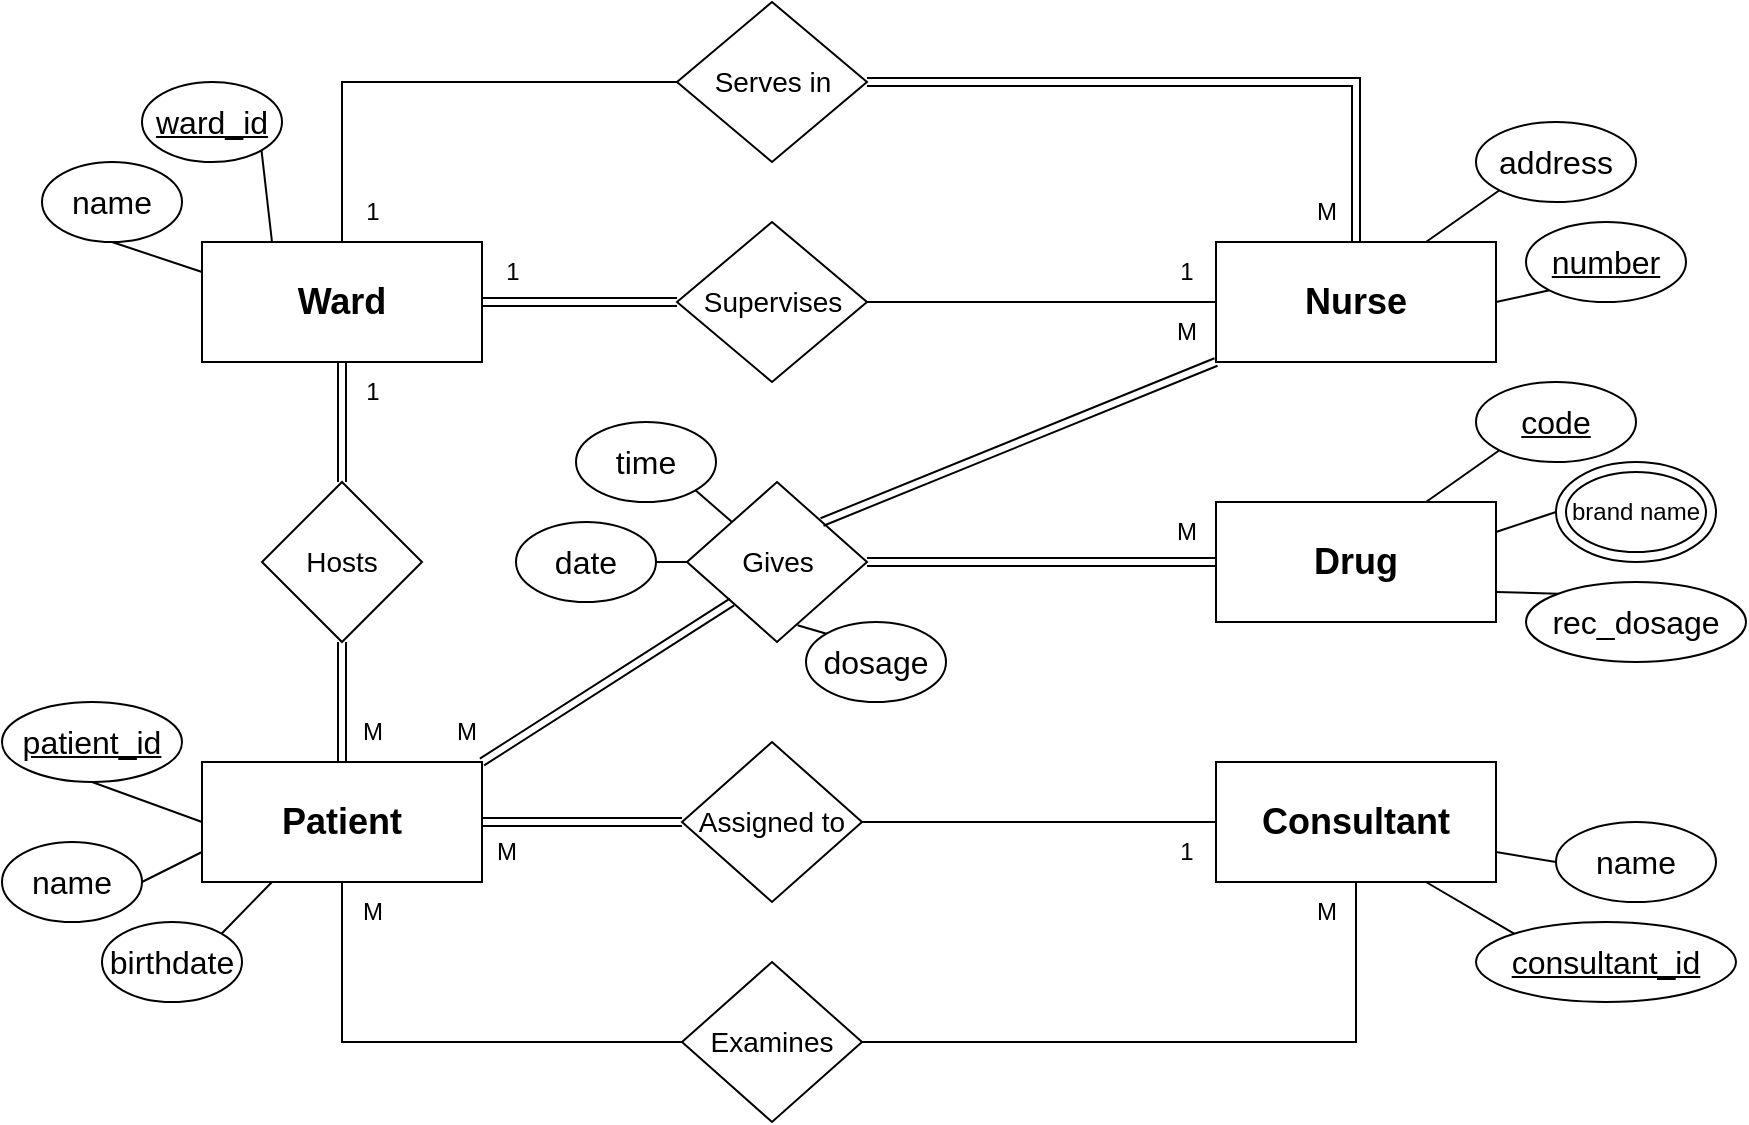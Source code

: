 <mxfile version="24.8.4">
  <diagram name="Page-1" id="iJUWPT20CNTJQqb2S2dw">
    <mxGraphModel dx="1235" dy="601" grid="1" gridSize="10" guides="1" tooltips="1" connect="1" arrows="1" fold="1" page="1" pageScale="1" pageWidth="850" pageHeight="1100" math="0" shadow="0">
      <root>
        <mxCell id="0" />
        <mxCell id="1" parent="0" />
        <mxCell id="aHnmFit9Kkiv0x-u43Mt-1" value="Ward" style="rounded=0;whiteSpace=wrap;html=1;fontSize=18;fontStyle=1" parent="1" vertex="1">
          <mxGeometry x="123" y="130" width="140" height="60" as="geometry" />
        </mxCell>
        <mxCell id="aHnmFit9Kkiv0x-u43Mt-2" value="Consultant" style="rounded=0;whiteSpace=wrap;html=1;fontSize=18;fontStyle=1" parent="1" vertex="1">
          <mxGeometry x="630" y="390" width="140" height="60" as="geometry" />
        </mxCell>
        <mxCell id="aHnmFit9Kkiv0x-u43Mt-3" value="Patient" style="rounded=0;whiteSpace=wrap;html=1;fontSize=18;fontStyle=1" parent="1" vertex="1">
          <mxGeometry x="123" y="390" width="140" height="60" as="geometry" />
        </mxCell>
        <mxCell id="aHnmFit9Kkiv0x-u43Mt-4" value="Nurse" style="rounded=0;whiteSpace=wrap;html=1;fontSize=18;fontStyle=1" parent="1" vertex="1">
          <mxGeometry x="630" y="130" width="140" height="60" as="geometry" />
        </mxCell>
        <mxCell id="aHnmFit9Kkiv0x-u43Mt-5" value="Drug" style="rounded=0;whiteSpace=wrap;html=1;fontSize=18;fontStyle=1" parent="1" vertex="1">
          <mxGeometry x="630" y="260" width="140" height="60" as="geometry" />
        </mxCell>
        <mxCell id="aHnmFit9Kkiv0x-u43Mt-6" value="Hosts" style="rhombus;whiteSpace=wrap;html=1;strokeWidth=1;fontSize=14;fontStyle=0" parent="1" vertex="1">
          <mxGeometry x="153" y="250" width="80" height="80" as="geometry" />
        </mxCell>
        <mxCell id="aHnmFit9Kkiv0x-u43Mt-7" value="" style="endArrow=none;html=1;rounded=0;exitX=0.5;exitY=1;exitDx=0;exitDy=0;entryX=0.5;entryY=0;entryDx=0;entryDy=0;shape=link;" parent="1" source="aHnmFit9Kkiv0x-u43Mt-6" target="aHnmFit9Kkiv0x-u43Mt-3" edge="1">
          <mxGeometry width="50" height="50" relative="1" as="geometry">
            <mxPoint x="403" y="410" as="sourcePoint" />
            <mxPoint x="193" y="380" as="targetPoint" />
          </mxGeometry>
        </mxCell>
        <mxCell id="aHnmFit9Kkiv0x-u43Mt-8" value="" style="endArrow=none;html=1;rounded=0;exitX=0.5;exitY=0;exitDx=0;exitDy=0;entryX=0.5;entryY=1;entryDx=0;entryDy=0;shape=link;" parent="1" source="aHnmFit9Kkiv0x-u43Mt-6" target="aHnmFit9Kkiv0x-u43Mt-1" edge="1">
          <mxGeometry width="50" height="50" relative="1" as="geometry">
            <mxPoint x="203" y="340" as="sourcePoint" />
            <mxPoint x="203" y="400" as="targetPoint" />
          </mxGeometry>
        </mxCell>
        <mxCell id="aHnmFit9Kkiv0x-u43Mt-10" value="Assigned to" style="rhombus;whiteSpace=wrap;html=1;strokeWidth=1;fontSize=14;fontStyle=0" parent="1" vertex="1">
          <mxGeometry x="363" y="380" width="90" height="80" as="geometry" />
        </mxCell>
        <mxCell id="aHnmFit9Kkiv0x-u43Mt-11" value="Examines" style="rhombus;whiteSpace=wrap;html=1;strokeWidth=1;fontSize=14;fontStyle=0" parent="1" vertex="1">
          <mxGeometry x="363" y="490" width="90" height="80" as="geometry" />
        </mxCell>
        <mxCell id="aHnmFit9Kkiv0x-u43Mt-12" value="" style="endArrow=none;html=1;rounded=0;exitX=0;exitY=0.5;exitDx=0;exitDy=0;entryX=1;entryY=0.5;entryDx=0;entryDy=0;shape=link;" parent="1" source="aHnmFit9Kkiv0x-u43Mt-10" target="aHnmFit9Kkiv0x-u43Mt-3" edge="1">
          <mxGeometry width="50" height="50" relative="1" as="geometry">
            <mxPoint x="243" y="340" as="sourcePoint" />
            <mxPoint x="243" y="400" as="targetPoint" />
          </mxGeometry>
        </mxCell>
        <mxCell id="aHnmFit9Kkiv0x-u43Mt-13" value="" style="endArrow=none;html=1;rounded=0;exitX=0;exitY=0.5;exitDx=0;exitDy=0;entryX=1;entryY=0.5;entryDx=0;entryDy=0;" parent="1" source="aHnmFit9Kkiv0x-u43Mt-2" target="aHnmFit9Kkiv0x-u43Mt-10" edge="1">
          <mxGeometry width="50" height="50" relative="1" as="geometry">
            <mxPoint x="373" y="430" as="sourcePoint" />
            <mxPoint x="313" y="430" as="targetPoint" />
          </mxGeometry>
        </mxCell>
        <mxCell id="aHnmFit9Kkiv0x-u43Mt-14" value="" style="endArrow=none;html=1;rounded=0;exitX=0.5;exitY=1;exitDx=0;exitDy=0;entryX=1;entryY=0.5;entryDx=0;entryDy=0;" parent="1" source="aHnmFit9Kkiv0x-u43Mt-2" target="aHnmFit9Kkiv0x-u43Mt-11" edge="1">
          <mxGeometry width="50" height="50" relative="1" as="geometry">
            <mxPoint x="513" y="430" as="sourcePoint" />
            <mxPoint x="463" y="430" as="targetPoint" />
            <Array as="points">
              <mxPoint x="700" y="530" />
            </Array>
          </mxGeometry>
        </mxCell>
        <mxCell id="aHnmFit9Kkiv0x-u43Mt-15" value="" style="endArrow=none;html=1;rounded=0;exitX=0.5;exitY=1;exitDx=0;exitDy=0;entryX=0;entryY=0.5;entryDx=0;entryDy=0;" parent="1" source="aHnmFit9Kkiv0x-u43Mt-3" target="aHnmFit9Kkiv0x-u43Mt-11" edge="1">
          <mxGeometry width="50" height="50" relative="1" as="geometry">
            <mxPoint x="583" y="460" as="sourcePoint" />
            <mxPoint x="463" y="540" as="targetPoint" />
            <Array as="points">
              <mxPoint x="193" y="530" />
            </Array>
          </mxGeometry>
        </mxCell>
        <mxCell id="aHnmFit9Kkiv0x-u43Mt-17" value="Serves in" style="rhombus;whiteSpace=wrap;html=1;strokeWidth=1;fontSize=14;fontStyle=0" parent="1" vertex="1">
          <mxGeometry x="360.5" y="10" width="95" height="80" as="geometry" />
        </mxCell>
        <mxCell id="aHnmFit9Kkiv0x-u43Mt-18" value="Supervises" style="rhombus;whiteSpace=wrap;html=1;strokeWidth=1;fontSize=14;fontStyle=0" parent="1" vertex="1">
          <mxGeometry x="360.5" y="120" width="95" height="80" as="geometry" />
        </mxCell>
        <mxCell id="aHnmFit9Kkiv0x-u43Mt-23" value="" style="endArrow=none;html=1;rounded=0;exitX=1;exitY=0.5;exitDx=0;exitDy=0;entryX=0;entryY=0.5;entryDx=0;entryDy=0;" parent="1" source="aHnmFit9Kkiv0x-u43Mt-18" target="aHnmFit9Kkiv0x-u43Mt-4" edge="1">
          <mxGeometry width="50" height="50" relative="1" as="geometry">
            <mxPoint x="433" y="230" as="sourcePoint" />
            <mxPoint x="483" y="180" as="targetPoint" />
          </mxGeometry>
        </mxCell>
        <mxCell id="aHnmFit9Kkiv0x-u43Mt-24" value="" style="endArrow=none;html=1;rounded=0;exitX=0;exitY=0.5;exitDx=0;exitDy=0;entryX=1;entryY=0.5;entryDx=0;entryDy=0;shape=link;" parent="1" source="aHnmFit9Kkiv0x-u43Mt-18" target="aHnmFit9Kkiv0x-u43Mt-1" edge="1">
          <mxGeometry width="50" height="50" relative="1" as="geometry">
            <mxPoint x="466" y="170" as="sourcePoint" />
            <mxPoint x="573" y="170" as="targetPoint" />
          </mxGeometry>
        </mxCell>
        <mxCell id="aHnmFit9Kkiv0x-u43Mt-25" value="" style="endArrow=none;html=1;rounded=0;exitX=1;exitY=0.5;exitDx=0;exitDy=0;entryX=0.5;entryY=0;entryDx=0;entryDy=0;shape=link;" parent="1" source="aHnmFit9Kkiv0x-u43Mt-17" target="aHnmFit9Kkiv0x-u43Mt-4" edge="1">
          <mxGeometry width="50" height="50" relative="1" as="geometry">
            <mxPoint x="371" y="170" as="sourcePoint" />
            <mxPoint x="273" y="170" as="targetPoint" />
            <Array as="points">
              <mxPoint x="700" y="50" />
            </Array>
          </mxGeometry>
        </mxCell>
        <mxCell id="aHnmFit9Kkiv0x-u43Mt-26" value="" style="endArrow=none;html=1;rounded=0;exitX=0;exitY=0.5;exitDx=0;exitDy=0;entryX=0.5;entryY=0;entryDx=0;entryDy=0;" parent="1" source="aHnmFit9Kkiv0x-u43Mt-17" target="aHnmFit9Kkiv0x-u43Mt-1" edge="1">
          <mxGeometry width="50" height="50" relative="1" as="geometry">
            <mxPoint x="423" y="140" as="sourcePoint" />
            <mxPoint x="473" y="90" as="targetPoint" />
            <Array as="points">
              <mxPoint x="193" y="50" />
            </Array>
          </mxGeometry>
        </mxCell>
        <mxCell id="aHnmFit9Kkiv0x-u43Mt-27" value="name" style="ellipse;whiteSpace=wrap;html=1;fontSize=16;fontStyle=0" parent="1" vertex="1">
          <mxGeometry x="43" y="90" width="70" height="40" as="geometry" />
        </mxCell>
        <mxCell id="aHnmFit9Kkiv0x-u43Mt-28" value="ward_id" style="ellipse;whiteSpace=wrap;html=1;fontSize=16;fontStyle=4" parent="1" vertex="1">
          <mxGeometry x="93" y="50" width="70" height="40" as="geometry" />
        </mxCell>
        <mxCell id="aHnmFit9Kkiv0x-u43Mt-30" value="" style="endArrow=none;html=1;rounded=0;exitX=1;exitY=1;exitDx=0;exitDy=0;entryX=0.25;entryY=0;entryDx=0;entryDy=0;" parent="1" source="aHnmFit9Kkiv0x-u43Mt-28" target="aHnmFit9Kkiv0x-u43Mt-1" edge="1">
          <mxGeometry width="50" height="50" relative="1" as="geometry">
            <mxPoint x="163" y="150" as="sourcePoint" />
            <mxPoint x="213" y="100" as="targetPoint" />
          </mxGeometry>
        </mxCell>
        <mxCell id="aHnmFit9Kkiv0x-u43Mt-31" value="" style="endArrow=none;html=1;rounded=0;exitX=0;exitY=0.25;exitDx=0;exitDy=0;entryX=0.5;entryY=1;entryDx=0;entryDy=0;" parent="1" source="aHnmFit9Kkiv0x-u43Mt-1" target="aHnmFit9Kkiv0x-u43Mt-27" edge="1">
          <mxGeometry width="50" height="50" relative="1" as="geometry">
            <mxPoint x="163" y="150" as="sourcePoint" />
            <mxPoint x="213" y="100" as="targetPoint" />
          </mxGeometry>
        </mxCell>
        <mxCell id="aHnmFit9Kkiv0x-u43Mt-32" value="patient_id" style="ellipse;whiteSpace=wrap;html=1;fontSize=16;fontStyle=4" parent="1" vertex="1">
          <mxGeometry x="23" y="360" width="90" height="40" as="geometry" />
        </mxCell>
        <mxCell id="aHnmFit9Kkiv0x-u43Mt-33" value="birthdate" style="ellipse;whiteSpace=wrap;html=1;fontSize=16;fontStyle=0" parent="1" vertex="1">
          <mxGeometry x="73" y="470" width="70" height="40" as="geometry" />
        </mxCell>
        <mxCell id="aHnmFit9Kkiv0x-u43Mt-34" value="name" style="ellipse;whiteSpace=wrap;html=1;fontSize=16;fontStyle=0" parent="1" vertex="1">
          <mxGeometry x="23" y="430" width="70" height="40" as="geometry" />
        </mxCell>
        <mxCell id="aHnmFit9Kkiv0x-u43Mt-35" value="" style="endArrow=none;html=1;rounded=0;exitX=1;exitY=0.5;exitDx=0;exitDy=0;entryX=0;entryY=0.75;entryDx=0;entryDy=0;" parent="1" source="aHnmFit9Kkiv0x-u43Mt-34" target="aHnmFit9Kkiv0x-u43Mt-3" edge="1">
          <mxGeometry width="50" height="50" relative="1" as="geometry">
            <mxPoint x="183" y="420" as="sourcePoint" />
            <mxPoint x="233" y="370" as="targetPoint" />
          </mxGeometry>
        </mxCell>
        <mxCell id="aHnmFit9Kkiv0x-u43Mt-36" value="" style="endArrow=none;html=1;rounded=0;exitX=0.5;exitY=1;exitDx=0;exitDy=0;entryX=0;entryY=0.5;entryDx=0;entryDy=0;" parent="1" source="aHnmFit9Kkiv0x-u43Mt-32" target="aHnmFit9Kkiv0x-u43Mt-3" edge="1">
          <mxGeometry width="50" height="50" relative="1" as="geometry">
            <mxPoint x="183" y="420" as="sourcePoint" />
            <mxPoint x="233" y="370" as="targetPoint" />
          </mxGeometry>
        </mxCell>
        <mxCell id="aHnmFit9Kkiv0x-u43Mt-37" value="" style="endArrow=none;html=1;rounded=0;exitX=1;exitY=0;exitDx=0;exitDy=0;entryX=0.25;entryY=1;entryDx=0;entryDy=0;" parent="1" source="aHnmFit9Kkiv0x-u43Mt-33" target="aHnmFit9Kkiv0x-u43Mt-3" edge="1">
          <mxGeometry width="50" height="50" relative="1" as="geometry">
            <mxPoint x="193" y="500" as="sourcePoint" />
            <mxPoint x="243" y="450" as="targetPoint" />
          </mxGeometry>
        </mxCell>
        <mxCell id="aHnmFit9Kkiv0x-u43Mt-38" value="consultant_id" style="ellipse;whiteSpace=wrap;html=1;fontSize=16;fontStyle=4" parent="1" vertex="1">
          <mxGeometry x="760" y="470" width="130" height="40" as="geometry" />
        </mxCell>
        <mxCell id="aHnmFit9Kkiv0x-u43Mt-39" value="name" style="ellipse;whiteSpace=wrap;html=1;fontSize=16;fontStyle=0" parent="1" vertex="1">
          <mxGeometry x="800" y="420" width="80" height="40" as="geometry" />
        </mxCell>
        <mxCell id="aHnmFit9Kkiv0x-u43Mt-40" value="" style="endArrow=none;html=1;rounded=0;exitX=0.75;exitY=1;exitDx=0;exitDy=0;entryX=0;entryY=0;entryDx=0;entryDy=0;" parent="1" source="aHnmFit9Kkiv0x-u43Mt-2" target="aHnmFit9Kkiv0x-u43Mt-38" edge="1">
          <mxGeometry width="50" height="50" relative="1" as="geometry">
            <mxPoint x="620" y="470" as="sourcePoint" />
            <mxPoint x="670" y="420" as="targetPoint" />
          </mxGeometry>
        </mxCell>
        <mxCell id="aHnmFit9Kkiv0x-u43Mt-41" value="" style="endArrow=none;html=1;rounded=0;exitX=1;exitY=0.75;exitDx=0;exitDy=0;entryX=0;entryY=0.5;entryDx=0;entryDy=0;" parent="1" source="aHnmFit9Kkiv0x-u43Mt-2" target="aHnmFit9Kkiv0x-u43Mt-39" edge="1">
          <mxGeometry width="50" height="50" relative="1" as="geometry">
            <mxPoint x="745" y="460" as="sourcePoint" />
            <mxPoint x="789" y="486" as="targetPoint" />
          </mxGeometry>
        </mxCell>
        <mxCell id="aHnmFit9Kkiv0x-u43Mt-44" value="" style="group" parent="1" vertex="1" connectable="0">
          <mxGeometry x="800" y="240" width="80" height="50" as="geometry" />
        </mxCell>
        <mxCell id="aHnmFit9Kkiv0x-u43Mt-42" value="" style="ellipse;whiteSpace=wrap;html=1;" parent="aHnmFit9Kkiv0x-u43Mt-44" vertex="1">
          <mxGeometry width="80" height="50" as="geometry" />
        </mxCell>
        <mxCell id="aHnmFit9Kkiv0x-u43Mt-43" value="brand name" style="ellipse;whiteSpace=wrap;html=1;" parent="aHnmFit9Kkiv0x-u43Mt-44" vertex="1">
          <mxGeometry x="5" y="5" width="70" height="40" as="geometry" />
        </mxCell>
        <mxCell id="aHnmFit9Kkiv0x-u43Mt-45" value="rec_dosage" style="ellipse;whiteSpace=wrap;html=1;fontSize=16;fontStyle=0" parent="1" vertex="1">
          <mxGeometry x="785" y="300" width="110" height="40" as="geometry" />
        </mxCell>
        <mxCell id="aHnmFit9Kkiv0x-u43Mt-46" value="code" style="ellipse;whiteSpace=wrap;html=1;fontSize=16;fontStyle=4" parent="1" vertex="1">
          <mxGeometry x="760" y="200" width="80" height="40" as="geometry" />
        </mxCell>
        <mxCell id="aHnmFit9Kkiv0x-u43Mt-47" value="" style="endArrow=none;html=1;rounded=0;entryX=1;entryY=0.75;entryDx=0;entryDy=0;exitX=0;exitY=0;exitDx=0;exitDy=0;" parent="1" source="aHnmFit9Kkiv0x-u43Mt-45" target="aHnmFit9Kkiv0x-u43Mt-5" edge="1">
          <mxGeometry width="50" height="50" relative="1" as="geometry">
            <mxPoint x="700" y="390" as="sourcePoint" />
            <mxPoint x="750" y="340" as="targetPoint" />
          </mxGeometry>
        </mxCell>
        <mxCell id="aHnmFit9Kkiv0x-u43Mt-48" value="" style="endArrow=none;html=1;rounded=0;entryX=1;entryY=0.25;entryDx=0;entryDy=0;exitX=0;exitY=0.5;exitDx=0;exitDy=0;" parent="1" source="aHnmFit9Kkiv0x-u43Mt-42" target="aHnmFit9Kkiv0x-u43Mt-5" edge="1">
          <mxGeometry width="50" height="50" relative="1" as="geometry">
            <mxPoint x="740" y="350" as="sourcePoint" />
            <mxPoint x="790" y="300" as="targetPoint" />
          </mxGeometry>
        </mxCell>
        <mxCell id="aHnmFit9Kkiv0x-u43Mt-49" value="" style="endArrow=none;html=1;rounded=0;entryX=0.75;entryY=0;entryDx=0;entryDy=0;exitX=0;exitY=1;exitDx=0;exitDy=0;" parent="1" source="aHnmFit9Kkiv0x-u43Mt-46" target="aHnmFit9Kkiv0x-u43Mt-5" edge="1">
          <mxGeometry width="50" height="50" relative="1" as="geometry">
            <mxPoint x="810" y="275" as="sourcePoint" />
            <mxPoint x="780" y="285" as="targetPoint" />
          </mxGeometry>
        </mxCell>
        <mxCell id="aHnmFit9Kkiv0x-u43Mt-50" value="number" style="ellipse;whiteSpace=wrap;html=1;fontSize=16;fontStyle=4" parent="1" vertex="1">
          <mxGeometry x="785" y="120" width="80" height="40" as="geometry" />
        </mxCell>
        <mxCell id="aHnmFit9Kkiv0x-u43Mt-51" value="" style="endArrow=none;html=1;rounded=0;entryX=1;entryY=0.5;entryDx=0;entryDy=0;exitX=0;exitY=1;exitDx=0;exitDy=0;" parent="1" source="aHnmFit9Kkiv0x-u43Mt-50" target="aHnmFit9Kkiv0x-u43Mt-4" edge="1">
          <mxGeometry width="50" height="50" relative="1" as="geometry">
            <mxPoint x="750" y="240" as="sourcePoint" />
            <mxPoint x="800" y="190" as="targetPoint" />
          </mxGeometry>
        </mxCell>
        <mxCell id="aHnmFit9Kkiv0x-u43Mt-54" value="address" style="ellipse;whiteSpace=wrap;html=1;fontSize=16;fontStyle=0" parent="1" vertex="1">
          <mxGeometry x="760" y="70" width="80" height="40" as="geometry" />
        </mxCell>
        <mxCell id="aHnmFit9Kkiv0x-u43Mt-55" value="" style="endArrow=none;html=1;rounded=0;entryX=0.75;entryY=0;entryDx=0;entryDy=0;exitX=0;exitY=1;exitDx=0;exitDy=0;" parent="1" source="aHnmFit9Kkiv0x-u43Mt-54" target="aHnmFit9Kkiv0x-u43Mt-4" edge="1">
          <mxGeometry width="50" height="50" relative="1" as="geometry">
            <mxPoint x="807" y="164" as="sourcePoint" />
            <mxPoint x="780" y="170" as="targetPoint" />
          </mxGeometry>
        </mxCell>
        <mxCell id="aHnmFit9Kkiv0x-u43Mt-63" value="M" style="text;html=1;align=center;verticalAlign=middle;resizable=0;points=[];autosize=1;strokeColor=none;fillColor=none;" parent="1" vertex="1">
          <mxGeometry x="193" y="360" width="30" height="30" as="geometry" />
        </mxCell>
        <mxCell id="aHnmFit9Kkiv0x-u43Mt-64" value="1" style="text;html=1;align=center;verticalAlign=middle;resizable=0;points=[];autosize=1;strokeColor=none;fillColor=none;" parent="1" vertex="1">
          <mxGeometry x="193" y="190" width="30" height="30" as="geometry" />
        </mxCell>
        <mxCell id="aHnmFit9Kkiv0x-u43Mt-65" value="1" style="text;html=1;align=center;verticalAlign=middle;resizable=0;points=[];autosize=1;strokeColor=none;fillColor=none;" parent="1" vertex="1">
          <mxGeometry x="600" y="420" width="30" height="30" as="geometry" />
        </mxCell>
        <mxCell id="aHnmFit9Kkiv0x-u43Mt-66" value="M" style="text;html=1;align=center;verticalAlign=middle;resizable=0;points=[];autosize=1;strokeColor=none;fillColor=none;" parent="1" vertex="1">
          <mxGeometry x="260" y="420" width="30" height="30" as="geometry" />
        </mxCell>
        <mxCell id="aHnmFit9Kkiv0x-u43Mt-67" value="M" style="text;html=1;align=center;verticalAlign=middle;resizable=0;points=[];autosize=1;strokeColor=none;fillColor=none;" parent="1" vertex="1">
          <mxGeometry x="670" y="450" width="30" height="30" as="geometry" />
        </mxCell>
        <mxCell id="aHnmFit9Kkiv0x-u43Mt-68" value="M" style="text;html=1;align=center;verticalAlign=middle;resizable=0;points=[];autosize=1;strokeColor=none;fillColor=none;" parent="1" vertex="1">
          <mxGeometry x="193" y="450" width="30" height="30" as="geometry" />
        </mxCell>
        <mxCell id="aHnmFit9Kkiv0x-u43Mt-69" value="1" style="text;html=1;align=center;verticalAlign=middle;resizable=0;points=[];autosize=1;strokeColor=none;fillColor=none;" parent="1" vertex="1">
          <mxGeometry x="263" y="130" width="30" height="30" as="geometry" />
        </mxCell>
        <mxCell id="aHnmFit9Kkiv0x-u43Mt-70" value="1" style="text;html=1;align=center;verticalAlign=middle;resizable=0;points=[];autosize=1;strokeColor=none;fillColor=none;" parent="1" vertex="1">
          <mxGeometry x="600" y="130" width="30" height="30" as="geometry" />
        </mxCell>
        <mxCell id="aHnmFit9Kkiv0x-u43Mt-71" value="M" style="text;html=1;align=center;verticalAlign=middle;resizable=0;points=[];autosize=1;strokeColor=none;fillColor=none;" parent="1" vertex="1">
          <mxGeometry x="670" y="100" width="30" height="30" as="geometry" />
        </mxCell>
        <mxCell id="aHnmFit9Kkiv0x-u43Mt-72" value="1" style="text;html=1;align=center;verticalAlign=middle;resizable=0;points=[];autosize=1;strokeColor=none;fillColor=none;" parent="1" vertex="1">
          <mxGeometry x="193" y="100" width="30" height="30" as="geometry" />
        </mxCell>
        <mxCell id="-qxKmzywetknt1hVF6cX-2" value="Gives" style="rhombus;whiteSpace=wrap;html=1;strokeWidth=1;fontSize=14;fontStyle=0" vertex="1" parent="1">
          <mxGeometry x="365.5" y="250" width="90" height="80" as="geometry" />
        </mxCell>
        <mxCell id="-qxKmzywetknt1hVF6cX-3" value="" style="endArrow=none;html=1;rounded=0;exitX=1;exitY=0;exitDx=0;exitDy=0;entryX=0;entryY=1;entryDx=0;entryDy=0;shape=link;" edge="1" parent="1" source="aHnmFit9Kkiv0x-u43Mt-3" target="-qxKmzywetknt1hVF6cX-2">
          <mxGeometry width="50" height="50" relative="1" as="geometry">
            <mxPoint x="590" y="390" as="sourcePoint" />
            <mxPoint x="640" y="340" as="targetPoint" />
          </mxGeometry>
        </mxCell>
        <mxCell id="-qxKmzywetknt1hVF6cX-4" value="" style="endArrow=none;html=1;rounded=0;exitX=1;exitY=0;exitDx=0;exitDy=0;entryX=0;entryY=1;entryDx=0;entryDy=0;shape=link;" edge="1" parent="1" source="-qxKmzywetknt1hVF6cX-2" target="aHnmFit9Kkiv0x-u43Mt-4">
          <mxGeometry width="50" height="50" relative="1" as="geometry">
            <mxPoint x="590" y="390" as="sourcePoint" />
            <mxPoint x="640" y="340" as="targetPoint" />
          </mxGeometry>
        </mxCell>
        <mxCell id="-qxKmzywetknt1hVF6cX-5" value="" style="endArrow=none;html=1;rounded=0;exitX=1;exitY=0.5;exitDx=0;exitDy=0;entryX=0;entryY=0.5;entryDx=0;entryDy=0;shape=link;" edge="1" parent="1" source="-qxKmzywetknt1hVF6cX-2" target="aHnmFit9Kkiv0x-u43Mt-5">
          <mxGeometry width="50" height="50" relative="1" as="geometry">
            <mxPoint x="590" y="390" as="sourcePoint" />
            <mxPoint x="640" y="340" as="targetPoint" />
          </mxGeometry>
        </mxCell>
        <mxCell id="-qxKmzywetknt1hVF6cX-6" value="dosage" style="ellipse;whiteSpace=wrap;html=1;fontSize=16;fontStyle=0" vertex="1" parent="1">
          <mxGeometry x="425" y="320" width="70" height="40" as="geometry" />
        </mxCell>
        <mxCell id="-qxKmzywetknt1hVF6cX-7" value="date" style="ellipse;whiteSpace=wrap;html=1;fontSize=16;fontStyle=0" vertex="1" parent="1">
          <mxGeometry x="280" y="270" width="70" height="40" as="geometry" />
        </mxCell>
        <mxCell id="-qxKmzywetknt1hVF6cX-8" value="time" style="ellipse;whiteSpace=wrap;html=1;fontSize=16;fontStyle=0" vertex="1" parent="1">
          <mxGeometry x="310" y="220" width="70" height="40" as="geometry" />
        </mxCell>
        <mxCell id="-qxKmzywetknt1hVF6cX-9" value="" style="endArrow=none;html=1;rounded=0;exitX=1;exitY=0.5;exitDx=0;exitDy=0;entryX=0;entryY=0.5;entryDx=0;entryDy=0;" edge="1" parent="1" source="-qxKmzywetknt1hVF6cX-7" target="-qxKmzywetknt1hVF6cX-2">
          <mxGeometry width="50" height="50" relative="1" as="geometry">
            <mxPoint x="570" y="340" as="sourcePoint" />
            <mxPoint x="620" y="290" as="targetPoint" />
          </mxGeometry>
        </mxCell>
        <mxCell id="-qxKmzywetknt1hVF6cX-10" value="" style="endArrow=none;html=1;rounded=0;exitX=0.614;exitY=0.895;exitDx=0;exitDy=0;entryX=0;entryY=0;entryDx=0;entryDy=0;exitPerimeter=0;" edge="1" parent="1" source="-qxKmzywetknt1hVF6cX-2" target="-qxKmzywetknt1hVF6cX-6">
          <mxGeometry width="50" height="50" relative="1" as="geometry">
            <mxPoint x="371" y="280" as="sourcePoint" />
            <mxPoint x="398" y="280" as="targetPoint" />
          </mxGeometry>
        </mxCell>
        <mxCell id="-qxKmzywetknt1hVF6cX-11" value="" style="endArrow=none;html=1;rounded=0;exitX=1;exitY=1;exitDx=0;exitDy=0;entryX=0;entryY=0;entryDx=0;entryDy=0;" edge="1" parent="1" source="-qxKmzywetknt1hVF6cX-8" target="-qxKmzywetknt1hVF6cX-2">
          <mxGeometry width="50" height="50" relative="1" as="geometry">
            <mxPoint x="431" y="332" as="sourcePoint" />
            <mxPoint x="445" y="336" as="targetPoint" />
          </mxGeometry>
        </mxCell>
        <mxCell id="-qxKmzywetknt1hVF6cX-12" value="M" style="text;html=1;align=center;verticalAlign=middle;resizable=0;points=[];autosize=1;strokeColor=none;fillColor=none;" vertex="1" parent="1">
          <mxGeometry x="600" y="260" width="30" height="30" as="geometry" />
        </mxCell>
        <mxCell id="-qxKmzywetknt1hVF6cX-13" value="M" style="text;html=1;align=center;verticalAlign=middle;resizable=0;points=[];autosize=1;strokeColor=none;fillColor=none;" vertex="1" parent="1">
          <mxGeometry x="600" y="160" width="30" height="30" as="geometry" />
        </mxCell>
        <mxCell id="-qxKmzywetknt1hVF6cX-14" value="M" style="text;html=1;align=center;verticalAlign=middle;resizable=0;points=[];autosize=1;strokeColor=none;fillColor=none;" vertex="1" parent="1">
          <mxGeometry x="240" y="360" width="30" height="30" as="geometry" />
        </mxCell>
      </root>
    </mxGraphModel>
  </diagram>
</mxfile>
